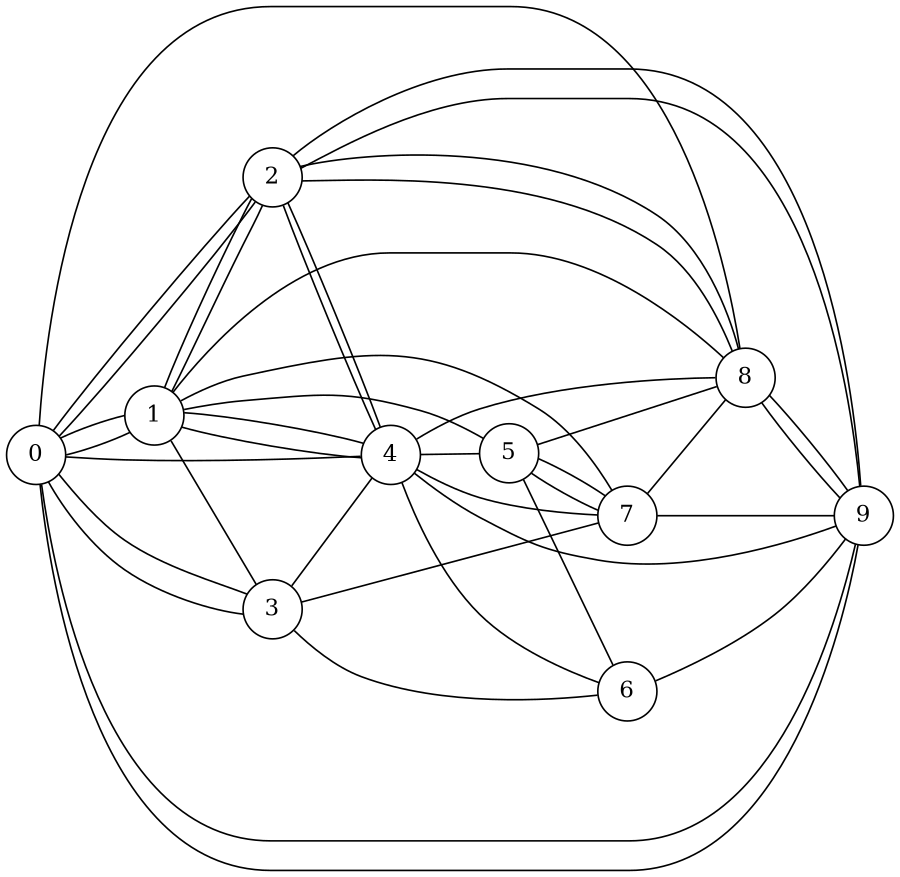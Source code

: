 graph unix {
	graph [ dpi = 300 ];
	node [shape=circle];
	size="6,6";
	rankdir="LR";

	0 -- 1
	0 -- 1
	0 -- 2
	0 -- 2
	0 -- 3
	0 -- 3
	0 -- 4
	0 -- 8
	0 -- 9
	0 -- 9
	1 -- 2
	1 -- 2
	1 -- 3
	1 -- 4
	1 -- 4
	1 -- 5
	1 -- 7
	1 -- 8
	2 -- 4
	2 -- 4
	2 -- 8
	2 -- 8
	2 -- 9
	2 -- 9
	3 -- 4
	3 -- 6
	3 -- 7
	4 -- 5
	4 -- 6
	4 -- 7
	4 -- 8
	4 -- 9
	5 -- 6
	5 -- 7
	5 -- 7
	5 -- 8
	6 -- 9
	7 -- 8
	7 -- 9
	8 -- 9
	8 -- 9
}
